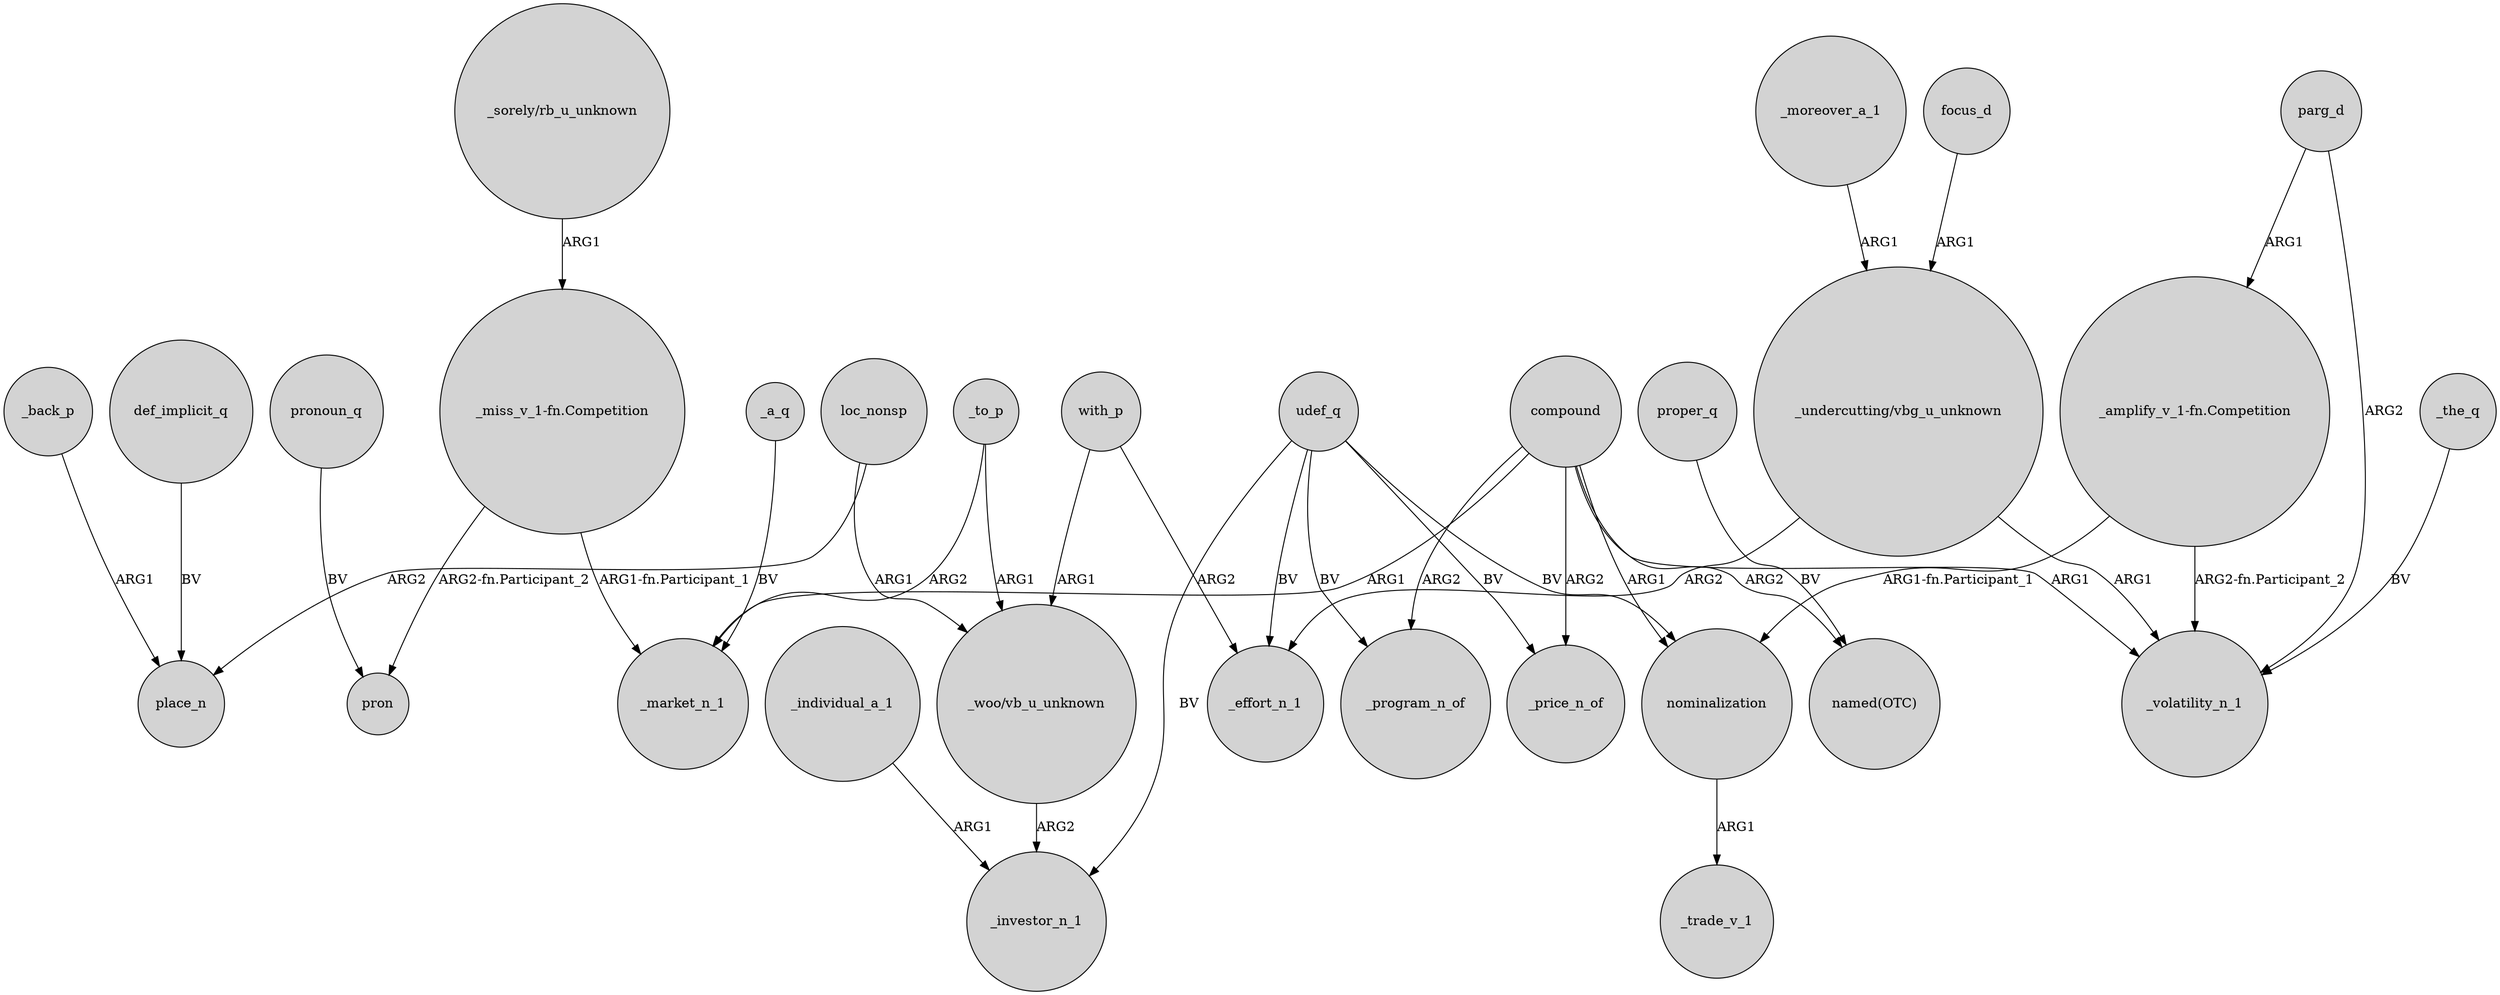 digraph {
	node [shape=circle style=filled]
	udef_q -> _effort_n_1 [label=BV]
	def_implicit_q -> place_n [label=BV]
	parg_d -> _volatility_n_1 [label=ARG2]
	"_amplify_v_1-fn.Competition" -> nominalization [label="ARG1-fn.Participant_1"]
	_the_q -> _volatility_n_1 [label=BV]
	udef_q -> _price_n_of [label=BV]
	udef_q -> nominalization [label=BV]
	loc_nonsp -> "_woo/vb_u_unknown" [label=ARG1]
	udef_q -> _program_n_of [label=BV]
	"_miss_v_1-fn.Competition" -> _market_n_1 [label="ARG1-fn.Participant_1"]
	_to_p -> _market_n_1 [label=ARG2]
	compound -> _program_n_of [label=ARG2]
	pronoun_q -> pron [label=BV]
	compound -> nominalization [label=ARG1]
	compound -> _price_n_of [label=ARG2]
	"_sorely/rb_u_unknown" -> "_miss_v_1-fn.Competition" [label=ARG1]
	proper_q -> "named(OTC)" [label=BV]
	_back_p -> place_n [label=ARG1]
	with_p -> "_woo/vb_u_unknown" [label=ARG1]
	"_amplify_v_1-fn.Competition" -> _volatility_n_1 [label="ARG2-fn.Participant_2"]
	"_undercutting/vbg_u_unknown" -> _effort_n_1 [label=ARG2]
	"_woo/vb_u_unknown" -> _investor_n_1 [label=ARG2]
	focus_d -> "_undercutting/vbg_u_unknown" [label=ARG1]
	_a_q -> _market_n_1 [label=BV]
	loc_nonsp -> place_n [label=ARG2]
	with_p -> _effort_n_1 [label=ARG2]
	_individual_a_1 -> _investor_n_1 [label=ARG1]
	_moreover_a_1 -> "_undercutting/vbg_u_unknown" [label=ARG1]
	compound -> _market_n_1 [label=ARG1]
	udef_q -> _investor_n_1 [label=BV]
	"_undercutting/vbg_u_unknown" -> _volatility_n_1 [label=ARG1]
	"_miss_v_1-fn.Competition" -> pron [label="ARG2-fn.Participant_2"]
	_to_p -> "_woo/vb_u_unknown" [label=ARG1]
	nominalization -> _trade_v_1 [label=ARG1]
	compound -> "named(OTC)" [label=ARG2]
	parg_d -> "_amplify_v_1-fn.Competition" [label=ARG1]
	compound -> _volatility_n_1 [label=ARG1]
}
